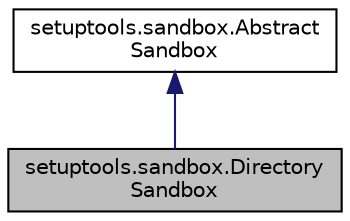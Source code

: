 digraph "setuptools.sandbox.DirectorySandbox"
{
 // LATEX_PDF_SIZE
  edge [fontname="Helvetica",fontsize="10",labelfontname="Helvetica",labelfontsize="10"];
  node [fontname="Helvetica",fontsize="10",shape=record];
  Node1 [label="setuptools.sandbox.Directory\lSandbox",height=0.2,width=0.4,color="black", fillcolor="grey75", style="filled", fontcolor="black",tooltip=" "];
  Node2 -> Node1 [dir="back",color="midnightblue",fontsize="10",style="solid"];
  Node2 [label="setuptools.sandbox.Abstract\lSandbox",height=0.2,width=0.4,color="black", fillcolor="white", style="filled",URL="$classsetuptools_1_1sandbox_1_1AbstractSandbox.html",tooltip=" "];
}
